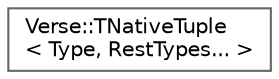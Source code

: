 digraph "Graphical Class Hierarchy"
{
 // INTERACTIVE_SVG=YES
 // LATEX_PDF_SIZE
  bgcolor="transparent";
  edge [fontname=Helvetica,fontsize=10,labelfontname=Helvetica,labelfontsize=10];
  node [fontname=Helvetica,fontsize=10,shape=box,height=0.2,width=0.4];
  rankdir="LR";
  Node0 [id="Node000000",label="Verse::TNativeTuple\l\< Type, RestTypes... \>",height=0.2,width=0.4,color="grey40", fillcolor="white", style="filled",URL="$d4/d0a/structVerse_1_1TNativeTuple_3_01Type_00_01RestTypes_8_8_8_01_4.html",tooltip=" "];
}
